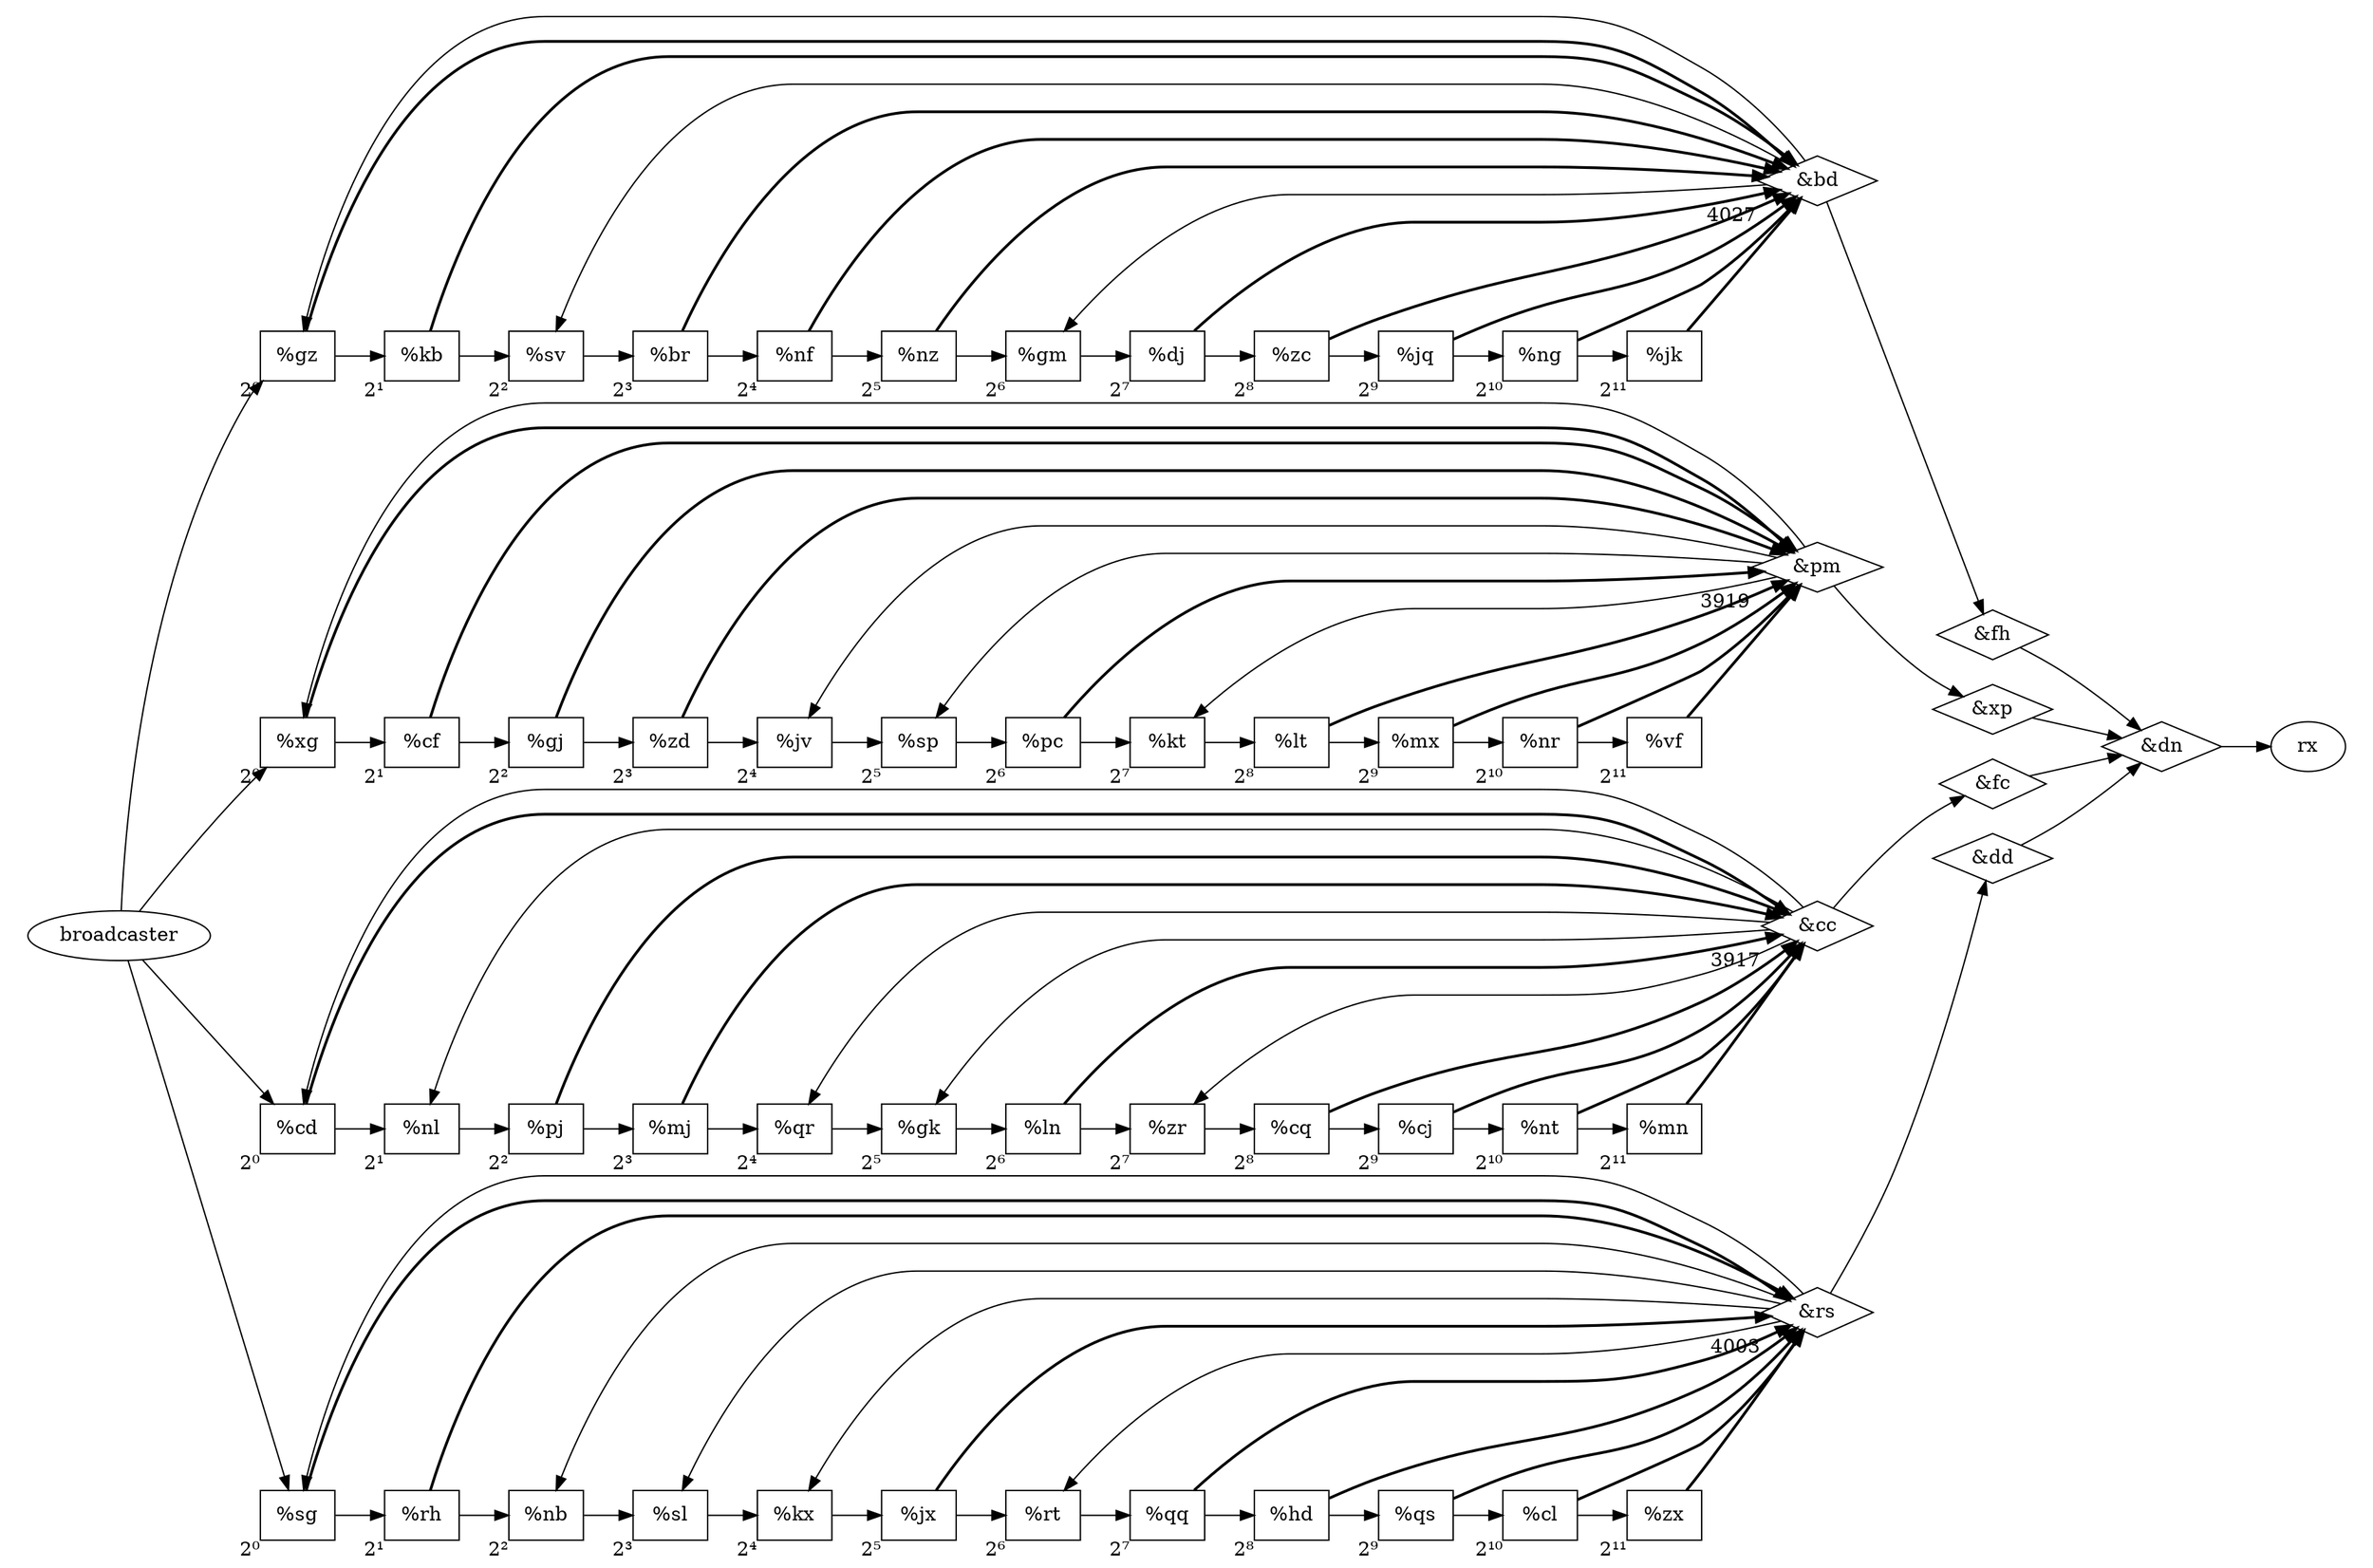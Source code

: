 digraph G {
    rankdir=LR;
    
    subgraph cluster_s0 {
        peripheries=0;
        broadcaster [ label="broadcaster" ];
    }

    subgraph cluster_1 {
        peripheries=0;
        gz [ label="%gz", xlabel="2⁰",   shape=rect ];
        kb [ label="%kb", xlabel="2¹",   shape=rect ];
        sv [ label="%sv", xlabel="2²",   shape=rect ];
        br [ label="%br", xlabel="2³",   shape=rect ];
        nf [ label="%nf", xlabel="2⁴",   shape=rect ];
        nz [ label="%nz", xlabel="2⁵",   shape=rect ];
        gm [ label="%gm", xlabel="2⁶",   shape=rect ];
        dj [ label="%dj", xlabel="2⁷",   shape=rect ];
        zc [ label="%zc", xlabel="2⁸",   shape=rect ];
        jq [ label="%jq", xlabel="2⁹",   shape=rect ];
        ng [ label="%ng", xlabel="2¹⁰",  shape=rect ];
        jk [ label="%jk", xlabel="2¹¹",  shape=rect ];
        bd [ label="&bd", xlabel="4027", shape=diamond ];

        gz -> kb -> sv -> br -> nf -> nz -> gm -> dj -> zc -> jq -> ng -> jk [weight=1000];
        { gz, kb, br, nf, nz, dj, zc, jq, ng, jk } -> bd [ penwidth=2 ];
        bd -> { gm, gz, sv };
    }

    subgraph cluster_2 {
        peripheries=0;
        xg [ label="%xg", xlabel="2⁰",   shape=rect ];
        cf [ label="%cf", xlabel="2¹",   shape=rect ];
        gj [ label="%gj", xlabel="2²",   shape=rect ];
        zd [ label="%zd", xlabel="2³",   shape=rect ];
        jv [ label="%jv", xlabel="2⁴",   shape=rect ];
        sp [ label="%sp", xlabel="2⁵",   shape=rect ];
        pc [ label="%pc", xlabel="2⁶",   shape=rect ];
        kt [ label="%kt", xlabel="2⁷",   shape=rect ];
        lt [ label="%lt", xlabel="2⁸",   shape=rect ];
        mx [ label="%mx", xlabel="2⁹",   shape=rect ];
        nr [ label="%nr", xlabel="2¹⁰",  shape=rect ];
        vf [ label="%vf", xlabel="2¹¹",  shape=rect ];
        pm [ label="&pm", xlabel="3919", shape=diamond ];

        xg -> cf -> gj -> zd -> jv -> sp -> pc -> kt -> lt -> mx -> nr -> vf [weight=1000];
        { xg, cf, gj, zd, pc, lt, mx, nr, vf } -> pm [ penwidth=2 ];
        pm -> { kt, xg, jv, sp };
    }

    subgraph cluster_3 {
        peripheries=0;
        cd [ label="%cd", xlabel="2⁰",   shape=rect ];
        nl [ label="%nl", xlabel="2¹",   shape=rect ];
        pj [ label="%pj", xlabel="2²",   shape=rect ];
        mj [ label="%mj", xlabel="2³",   shape=rect ];
        qr [ label="%qr", xlabel="2⁴",   shape=rect ];
        gk [ label="%gk", xlabel="2⁵",   shape=rect ];
        ln [ label="%ln", xlabel="2⁶",   shape=rect ];
        zr [ label="%zr", xlabel="2⁷",   shape=rect ];
        cq [ label="%cq", xlabel="2⁸",   shape=rect ];
        cj [ label="%cj", xlabel="2⁹",   shape=rect ];
        nt [ label="%nt", xlabel="2¹⁰",  shape=rect ];
        mn [ label="%mn", xlabel="2¹¹",  shape=rect ];
        cc [ label="&cc", xlabel="3917", shape=diamond ];

        cd -> nl -> pj -> mj -> qr -> gk -> ln -> zr -> cq -> cj -> nt -> mn [weight=1000];
        { cd, pj, mj, ln, cq, cj, nt, mn } -> cc [ penwidth=2 ];
        cc -> { cd, qr, nl, gk, zr };
    }

    subgraph cluster_4 {
        peripheries=0;
        sg [ label="%sg", xlabel="2⁰",   shape=rect ];
        rh [ label="%rh", xlabel="2¹",   shape=rect ];
        nb [ label="%nb", xlabel="2²",   shape=rect ];
        sl [ label="%sl", xlabel="2³",   shape=rect ];
        kx [ label="%kx", xlabel="2⁴",   shape=rect ];
        jx [ label="%jx", xlabel="2⁵",   shape=rect ];
        rt [ label="%rt", xlabel="2⁶",   shape=rect ];
        qq [ label="%qq", xlabel="2⁷",   shape=rect ];
        hd [ label="%hd", xlabel="2⁸",   shape=rect ];
        qs [ label="%qs", xlabel="2⁹",   shape=rect ];
        cl [ label="%cl", xlabel="2¹⁰",  shape=rect ];
        zx [ label="%zx", xlabel="2¹¹",  shape=rect ];
        rs [ label="&rs", xlabel="4003", shape=diamond ];

        sg -> rh -> nb -> sl -> kx -> jx -> rt -> qq -> hd -> qs -> cl -> zx [weight=1000];
        { sg, rh, jx, qq, hd, qs, cl, zx } -> rs [ penwidth=2 ];
        rs -> { sg, sl, kx, nb, rt };
    }


    subgraph cluster_e1 {
        peripheries=0;
        dd [ label="&dd", shape=diamond ];
        fh [ label="&fh", shape=diamond ];
        xp [ label="&xp", shape=diamond ];
        fc [ label="&fc", shape=diamond ];

    }

    subgraph cluster_e2 {
        peripheries=0;
        dn [ label="&dn", shape=diamond ];

    }

    subgraph cluster_e3 {
        peripheries=0;
        rx [ label="rx" ];

    }
    
    broadcaster -> { gz, xg, cd, sg };
    rs -> dd;
    bd -> fh;
    pm -> xp;
    cc -> fc;
    { dd, fh, xp, fc } -> dn -> rx;
}
